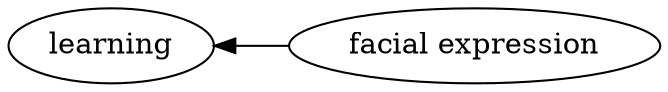 digraph Test {
	rankdir=RL
	size="10,10"
	overlap=false
	splines=true
	{rank=same; "facial expression";}
	{rank=same; "learning";}
	"facial expression" [href="https://scholar.google.com/scholar?hl=en&q=The%20Additive%20Value%20of%20Multimodal%20Features%20for%20Predicting%20Engagement,%20Frustration,%20and%20Learning%20during%20Tutoring" target=_blank]
	"facial expression" -> learning
}
